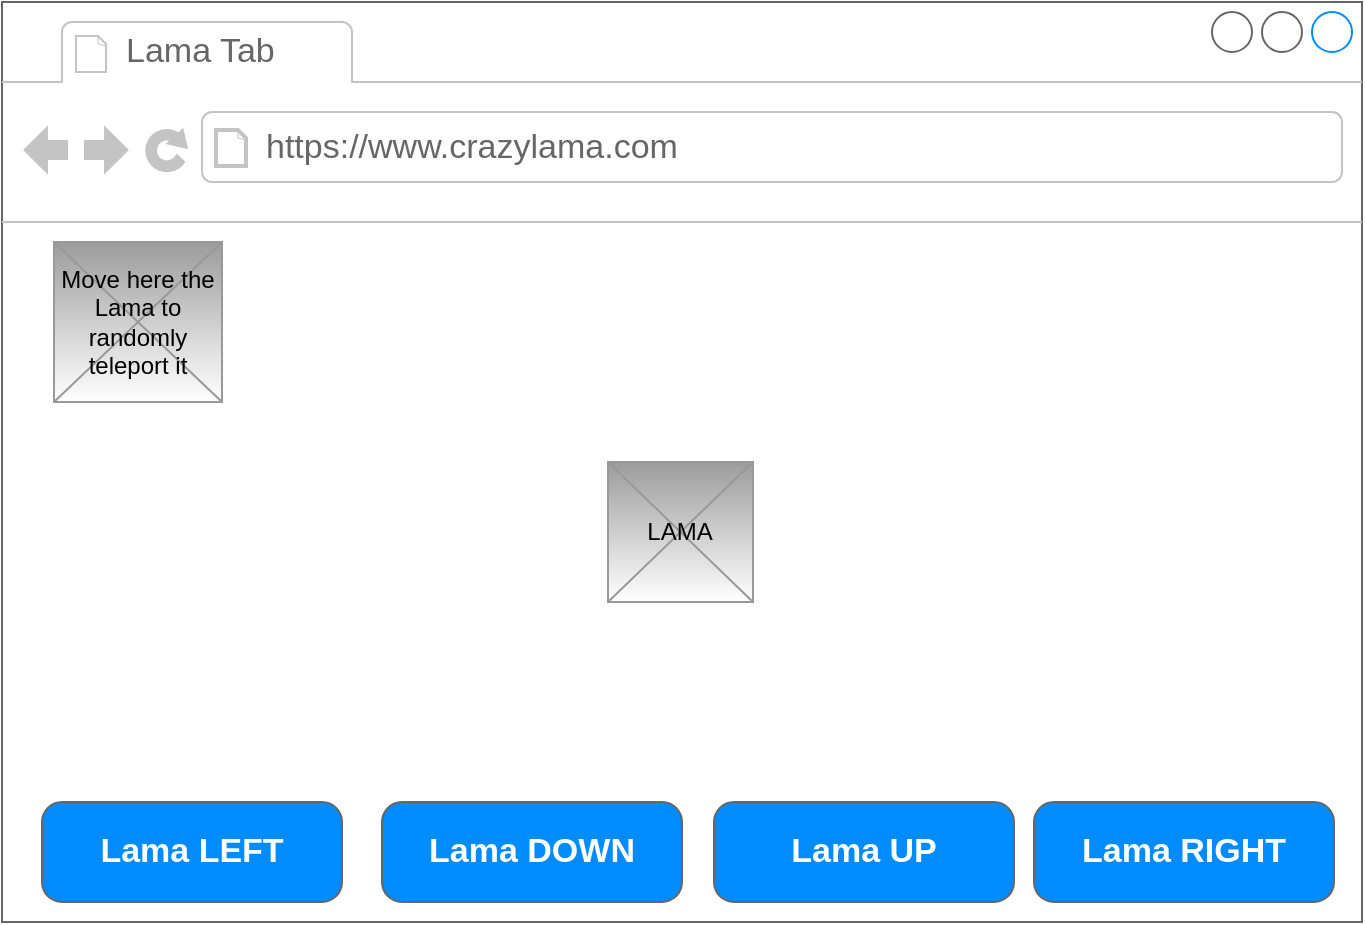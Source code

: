 <mxfile version="14.4.2" type="github">
  <diagram id="jMEoYyO-90tfZf-PRsZD" name="Page-1">
    <mxGraphModel dx="1182" dy="770" grid="1" gridSize="10" guides="1" tooltips="1" connect="1" arrows="1" fold="1" page="1" pageScale="1" pageWidth="827" pageHeight="1169" math="0" shadow="0">
      <root>
        <mxCell id="0" />
        <mxCell id="1" parent="0" />
        <mxCell id="Djo0hb51fzd1qeQnEzwh-10" value="" style="strokeWidth=1;shadow=0;dashed=0;align=center;html=1;shape=mxgraph.mockup.containers.browserWindow;rSize=0;strokeColor=#666666;strokeColor2=#008cff;strokeColor3=#c4c4c4;mainText=,;recursiveResize=0;fillColor=#FFFFFF;" vertex="1" parent="1">
          <mxGeometry x="74" y="470" width="680" height="460" as="geometry" />
        </mxCell>
        <mxCell id="Djo0hb51fzd1qeQnEzwh-11" value="Lama Tab" style="strokeWidth=1;shadow=0;dashed=0;align=center;html=1;shape=mxgraph.mockup.containers.anchor;fontSize=17;fontColor=#666666;align=left;" vertex="1" parent="Djo0hb51fzd1qeQnEzwh-10">
          <mxGeometry x="60" y="12" width="110" height="26" as="geometry" />
        </mxCell>
        <mxCell id="Djo0hb51fzd1qeQnEzwh-12" value="https://www.crazylama.com" style="strokeWidth=1;shadow=0;dashed=0;align=center;html=1;shape=mxgraph.mockup.containers.anchor;rSize=0;fontSize=17;fontColor=#666666;align=left;" vertex="1" parent="Djo0hb51fzd1qeQnEzwh-10">
          <mxGeometry x="130" y="60" width="250" height="26" as="geometry" />
        </mxCell>
        <mxCell id="Djo0hb51fzd1qeQnEzwh-23" value="" style="verticalLabelPosition=bottom;shadow=0;dashed=0;align=center;html=1;verticalAlign=top;strokeWidth=1;shape=mxgraph.mockup.graphics.simpleIcon;strokeColor=#999999;fillColor=#9C9C9C;gradientColor=#ffffff;" vertex="1" parent="Djo0hb51fzd1qeQnEzwh-10">
          <mxGeometry x="303" y="230" width="72.5" height="70" as="geometry" />
        </mxCell>
        <mxCell id="Djo0hb51fzd1qeQnEzwh-24" value="Lama RIGHT" style="strokeWidth=1;shadow=0;dashed=0;align=center;html=1;shape=mxgraph.mockup.buttons.button;strokeColor=#666666;fontColor=#ffffff;mainText=;buttonStyle=round;fontSize=17;fontStyle=1;fillColor=#008cff;whiteSpace=wrap;" vertex="1" parent="Djo0hb51fzd1qeQnEzwh-10">
          <mxGeometry x="516" y="400" width="150" height="50" as="geometry" />
        </mxCell>
        <mxCell id="Djo0hb51fzd1qeQnEzwh-25" value="Lama LEFT" style="strokeWidth=1;shadow=0;dashed=0;align=center;html=1;shape=mxgraph.mockup.buttons.button;strokeColor=#666666;fontColor=#ffffff;mainText=;buttonStyle=round;fontSize=17;fontStyle=1;fillColor=#008cff;whiteSpace=wrap;" vertex="1" parent="Djo0hb51fzd1qeQnEzwh-10">
          <mxGeometry x="20" y="400" width="150" height="50" as="geometry" />
        </mxCell>
        <mxCell id="Djo0hb51fzd1qeQnEzwh-26" value="Lama UP" style="strokeWidth=1;shadow=0;dashed=0;align=center;html=1;shape=mxgraph.mockup.buttons.button;strokeColor=#666666;fontColor=#ffffff;mainText=;buttonStyle=round;fontSize=17;fontStyle=1;fillColor=#008cff;whiteSpace=wrap;" vertex="1" parent="Djo0hb51fzd1qeQnEzwh-10">
          <mxGeometry x="356" y="400" width="150" height="50" as="geometry" />
        </mxCell>
        <mxCell id="Djo0hb51fzd1qeQnEzwh-27" value="Lama DOWN" style="strokeWidth=1;shadow=0;dashed=0;align=center;html=1;shape=mxgraph.mockup.buttons.button;strokeColor=#666666;fontColor=#ffffff;mainText=;buttonStyle=round;fontSize=17;fontStyle=1;fillColor=#008cff;whiteSpace=wrap;" vertex="1" parent="Djo0hb51fzd1qeQnEzwh-10">
          <mxGeometry x="190" y="400" width="150" height="50" as="geometry" />
        </mxCell>
        <mxCell id="Djo0hb51fzd1qeQnEzwh-28" value="" style="verticalLabelPosition=bottom;shadow=0;dashed=0;align=center;html=1;verticalAlign=top;strokeWidth=1;shape=mxgraph.mockup.graphics.simpleIcon;strokeColor=#999999;fillColor=#9C9C9C;gradientColor=#ffffff;" vertex="1" parent="Djo0hb51fzd1qeQnEzwh-10">
          <mxGeometry x="26" y="120" width="84" height="80" as="geometry" />
        </mxCell>
        <mxCell id="Djo0hb51fzd1qeQnEzwh-30" value="&lt;font color=&quot;#000000&quot;&gt;Move here the Lama to randomly teleport it&lt;/font&gt;" style="text;html=1;strokeColor=none;fillColor=none;align=center;verticalAlign=middle;whiteSpace=wrap;rounded=0;" vertex="1" parent="Djo0hb51fzd1qeQnEzwh-10">
          <mxGeometry x="28" y="125" width="80" height="70" as="geometry" />
        </mxCell>
        <mxCell id="Djo0hb51fzd1qeQnEzwh-31" value="&lt;font color=&quot;#000000&quot;&gt;LAMA&lt;/font&gt;" style="text;html=1;strokeColor=none;fillColor=none;align=center;verticalAlign=middle;whiteSpace=wrap;rounded=0;" vertex="1" parent="Djo0hb51fzd1qeQnEzwh-10">
          <mxGeometry x="319" y="255" width="40" height="20" as="geometry" />
        </mxCell>
      </root>
    </mxGraphModel>
  </diagram>
</mxfile>
